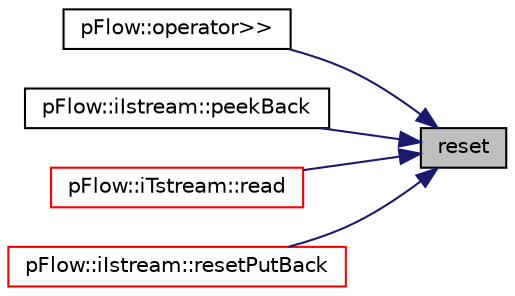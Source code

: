 digraph "reset"
{
 // LATEX_PDF_SIZE
  edge [fontname="Helvetica",fontsize="10",labelfontname="Helvetica",labelfontsize="10"];
  node [fontname="Helvetica",fontsize="10",shape=record];
  rankdir="RL";
  Node1 [label="reset",height=0.2,width=0.4,color="black", fillcolor="grey75", style="filled", fontcolor="black",tooltip="Reset token to UNDEFINED and clear any allocated storage."];
  Node1 -> Node2 [dir="back",color="midnightblue",fontsize="10",style="solid",fontname="Helvetica"];
  Node2 [label="pFlow::operator\>\>",height=0.2,width=0.4,color="black", fillcolor="white", style="filled",URL="$namespacepFlow.html#ad26e60e655d7da2a3d92ceb1d65b7803",tooltip=" "];
  Node1 -> Node3 [dir="back",color="midnightblue",fontsize="10",style="solid",fontname="Helvetica"];
  Node3 [label="pFlow::iIstream::peekBack",height=0.2,width=0.4,color="black", fillcolor="white", style="filled",URL="$classpFlow_1_1iIstream.html#a0b2651d76dbb5d411250017f8fbe1649",tooltip="Peek at the put back token without removing it."];
  Node1 -> Node4 [dir="back",color="midnightblue",fontsize="10",style="solid",fontname="Helvetica"];
  Node4 [label="pFlow::iTstream::read",height=0.2,width=0.4,color="red", fillcolor="white", style="filled",URL="$classpFlow_1_1iTstream.html#a2927b1d2adfb79cfbe30374f02109ac5",tooltip="Return next token from stream."];
  Node1 -> Node6 [dir="back",color="midnightblue",fontsize="10",style="solid",fontname="Helvetica"];
  Node6 [label="pFlow::iIstream::resetPutBack",height=0.2,width=0.4,color="red", fillcolor="white", style="filled",URL="$classpFlow_1_1iIstream.html#a13fa5dc14b25a1e1414e26d4d6473c7f",tooltip="reset the put back token;"];
}
